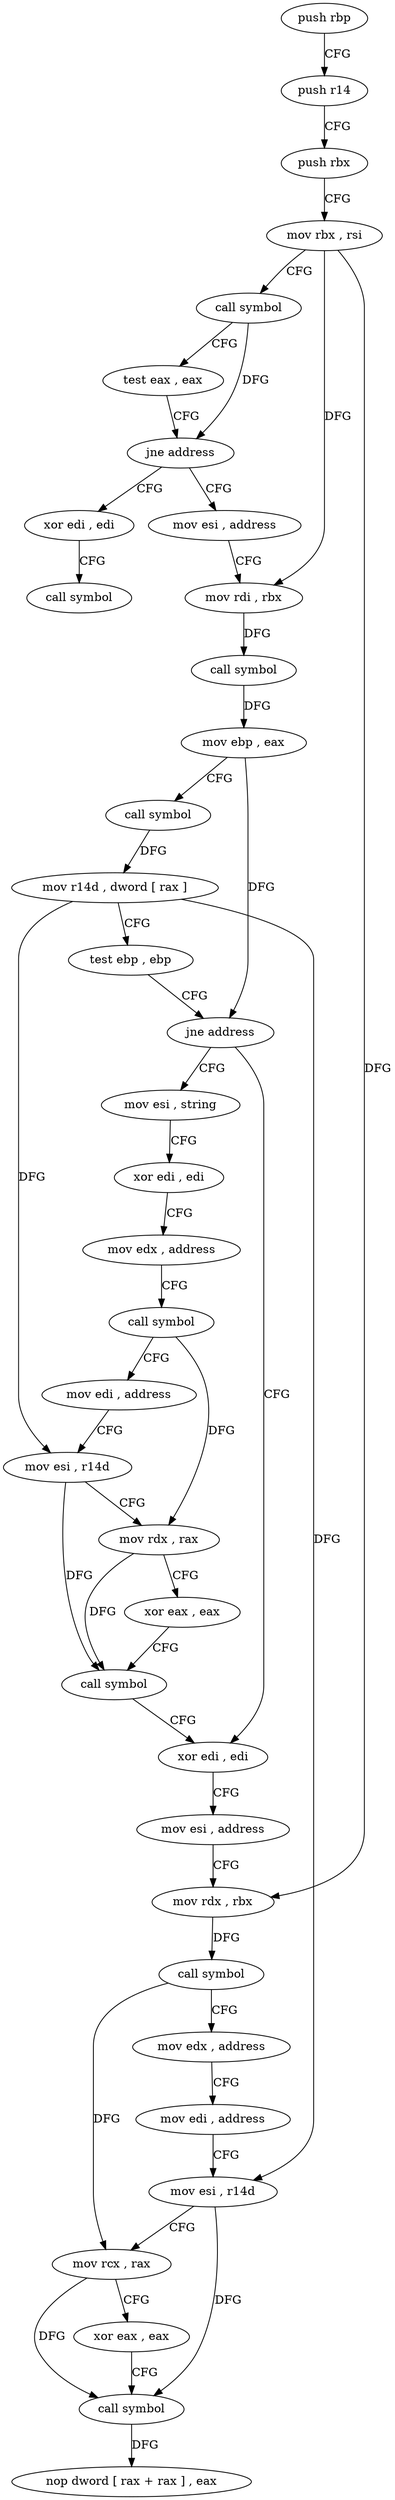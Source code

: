 digraph "func" {
"4202512" [label = "push rbp" ]
"4202513" [label = "push r14" ]
"4202515" [label = "push rbx" ]
"4202516" [label = "mov rbx , rsi" ]
"4202519" [label = "call symbol" ]
"4202524" [label = "test eax , eax" ]
"4202526" [label = "jne address" ]
"4202535" [label = "mov esi , address" ]
"4202528" [label = "xor edi , edi" ]
"4202540" [label = "mov rdi , rbx" ]
"4202543" [label = "call symbol" ]
"4202548" [label = "mov ebp , eax" ]
"4202550" [label = "call symbol" ]
"4202555" [label = "mov r14d , dword [ rax ]" ]
"4202558" [label = "test ebp , ebp" ]
"4202560" [label = "jne address" ]
"4202597" [label = "xor edi , edi" ]
"4202562" [label = "mov esi , string" ]
"4202530" [label = "call symbol" ]
"4202599" [label = "mov esi , address" ]
"4202604" [label = "mov rdx , rbx" ]
"4202607" [label = "call symbol" ]
"4202612" [label = "mov edx , address" ]
"4202617" [label = "mov edi , address" ]
"4202622" [label = "mov esi , r14d" ]
"4202625" [label = "mov rcx , rax" ]
"4202628" [label = "xor eax , eax" ]
"4202630" [label = "call symbol" ]
"4202635" [label = "nop dword [ rax + rax ] , eax" ]
"4202567" [label = "xor edi , edi" ]
"4202569" [label = "mov edx , address" ]
"4202574" [label = "call symbol" ]
"4202579" [label = "mov edi , address" ]
"4202584" [label = "mov esi , r14d" ]
"4202587" [label = "mov rdx , rax" ]
"4202590" [label = "xor eax , eax" ]
"4202592" [label = "call symbol" ]
"4202512" -> "4202513" [ label = "CFG" ]
"4202513" -> "4202515" [ label = "CFG" ]
"4202515" -> "4202516" [ label = "CFG" ]
"4202516" -> "4202519" [ label = "CFG" ]
"4202516" -> "4202540" [ label = "DFG" ]
"4202516" -> "4202604" [ label = "DFG" ]
"4202519" -> "4202524" [ label = "CFG" ]
"4202519" -> "4202526" [ label = "DFG" ]
"4202524" -> "4202526" [ label = "CFG" ]
"4202526" -> "4202535" [ label = "CFG" ]
"4202526" -> "4202528" [ label = "CFG" ]
"4202535" -> "4202540" [ label = "CFG" ]
"4202528" -> "4202530" [ label = "CFG" ]
"4202540" -> "4202543" [ label = "DFG" ]
"4202543" -> "4202548" [ label = "DFG" ]
"4202548" -> "4202550" [ label = "CFG" ]
"4202548" -> "4202560" [ label = "DFG" ]
"4202550" -> "4202555" [ label = "DFG" ]
"4202555" -> "4202558" [ label = "CFG" ]
"4202555" -> "4202622" [ label = "DFG" ]
"4202555" -> "4202584" [ label = "DFG" ]
"4202558" -> "4202560" [ label = "CFG" ]
"4202560" -> "4202597" [ label = "CFG" ]
"4202560" -> "4202562" [ label = "CFG" ]
"4202597" -> "4202599" [ label = "CFG" ]
"4202562" -> "4202567" [ label = "CFG" ]
"4202599" -> "4202604" [ label = "CFG" ]
"4202604" -> "4202607" [ label = "DFG" ]
"4202607" -> "4202612" [ label = "CFG" ]
"4202607" -> "4202625" [ label = "DFG" ]
"4202612" -> "4202617" [ label = "CFG" ]
"4202617" -> "4202622" [ label = "CFG" ]
"4202622" -> "4202625" [ label = "CFG" ]
"4202622" -> "4202630" [ label = "DFG" ]
"4202625" -> "4202628" [ label = "CFG" ]
"4202625" -> "4202630" [ label = "DFG" ]
"4202628" -> "4202630" [ label = "CFG" ]
"4202630" -> "4202635" [ label = "DFG" ]
"4202567" -> "4202569" [ label = "CFG" ]
"4202569" -> "4202574" [ label = "CFG" ]
"4202574" -> "4202579" [ label = "CFG" ]
"4202574" -> "4202587" [ label = "DFG" ]
"4202579" -> "4202584" [ label = "CFG" ]
"4202584" -> "4202587" [ label = "CFG" ]
"4202584" -> "4202592" [ label = "DFG" ]
"4202587" -> "4202590" [ label = "CFG" ]
"4202587" -> "4202592" [ label = "DFG" ]
"4202590" -> "4202592" [ label = "CFG" ]
"4202592" -> "4202597" [ label = "CFG" ]
}
